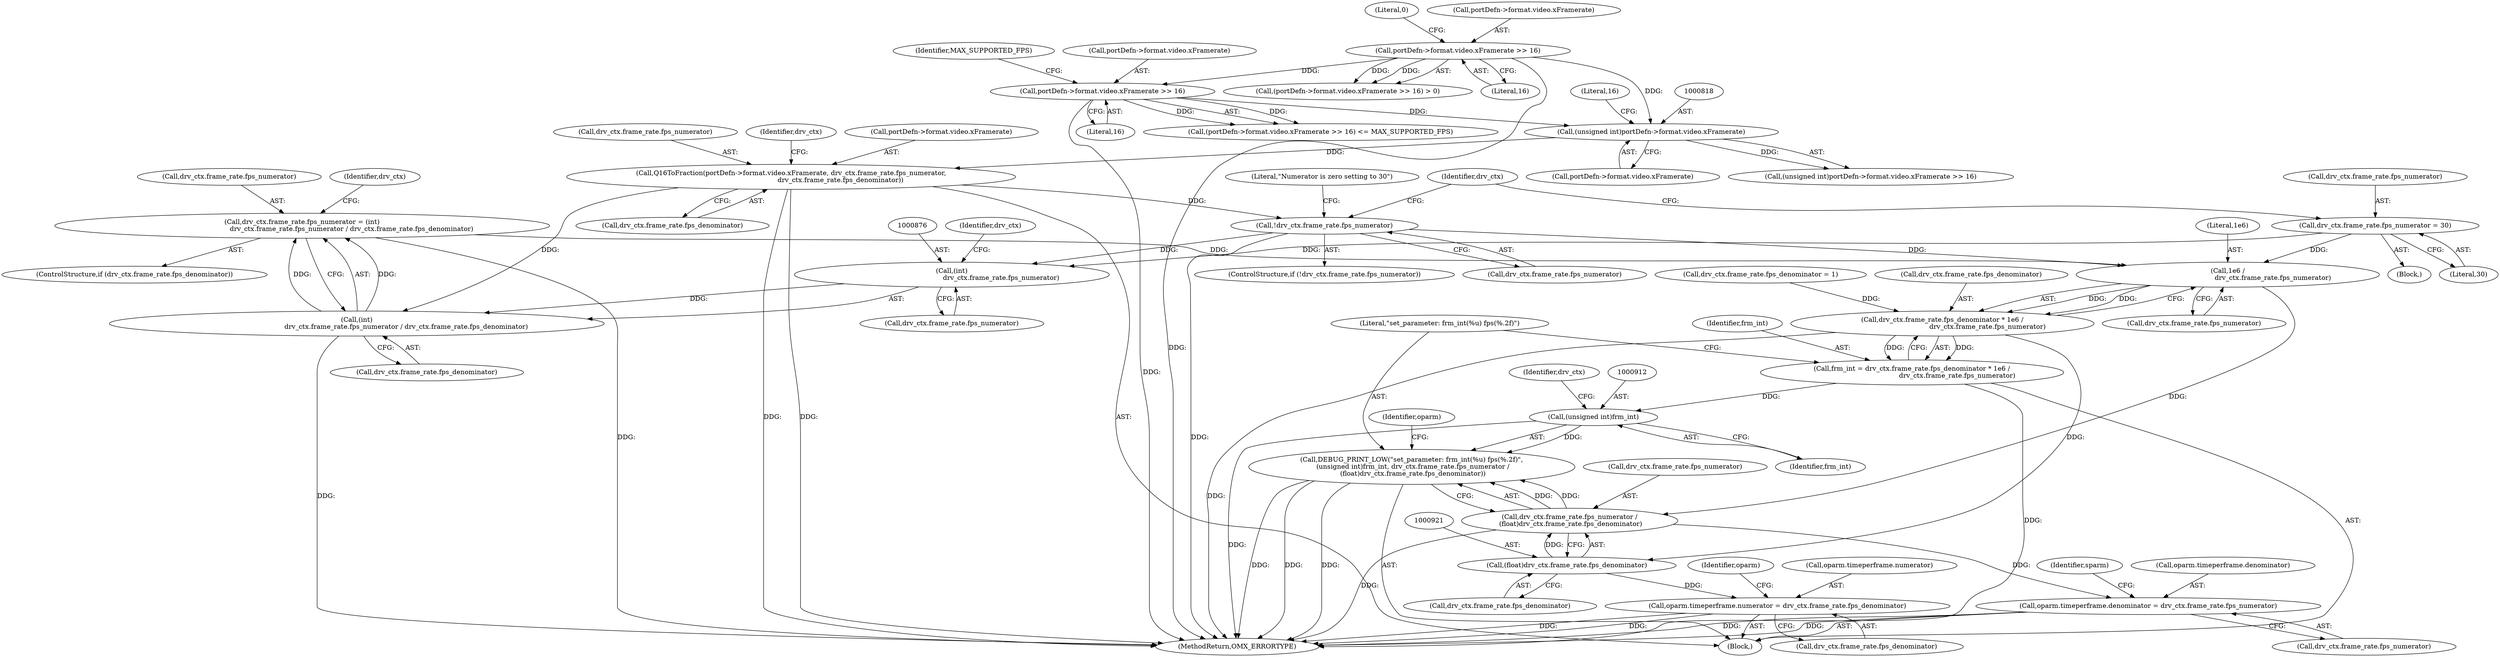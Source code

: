 digraph "0_Android_560ccdb509a7b86186fac0fce1b25bd9a3e6a6e8_2@integer" {
"1000868" [label="(Call,drv_ctx.frame_rate.fps_numerator = (int)\n                                               drv_ctx.frame_rate.fps_numerator / drv_ctx.frame_rate.fps_denominator)"];
"1000874" [label="(Call,(int)\n                                               drv_ctx.frame_rate.fps_numerator / drv_ctx.frame_rate.fps_denominator)"];
"1000875" [label="(Call,(int)\n                                               drv_ctx.frame_rate.fps_numerator)"];
"1000855" [label="(Call,drv_ctx.frame_rate.fps_numerator = 30)"];
"1000846" [label="(Call,!drv_ctx.frame_rate.fps_numerator)"];
"1000827" [label="(Call,Q16ToFraction(portDefn->format.video.xFramerate, drv_ctx.frame_rate.fps_numerator,\n                                               drv_ctx.frame_rate.fps_denominator))"];
"1000817" [label="(Call,(unsigned int)portDefn->format.video.xFramerate)"];
"1000792" [label="(Call,portDefn->format.video.xFramerate >> 16)"];
"1000803" [label="(Call,portDefn->format.video.xFramerate >> 16)"];
"1000902" [label="(Call,1e6 /\n                                           drv_ctx.frame_rate.fps_numerator)"];
"1000896" [label="(Call,drv_ctx.frame_rate.fps_denominator * 1e6 /\n                                           drv_ctx.frame_rate.fps_numerator)"];
"1000894" [label="(Call,frm_int = drv_ctx.frame_rate.fps_denominator * 1e6 /\n                                           drv_ctx.frame_rate.fps_numerator)"];
"1000911" [label="(Call,(unsigned int)frm_int)"];
"1000909" [label="(Call,DEBUG_PRINT_LOW(\"set_parameter: frm_int(%u) fps(%.2f)\",\n (unsigned int)frm_int, drv_ctx.frame_rate.fps_numerator /\n (float)drv_ctx.frame_rate.fps_denominator))"];
"1000920" [label="(Call,(float)drv_ctx.frame_rate.fps_denominator)"];
"1000914" [label="(Call,drv_ctx.frame_rate.fps_numerator /\n (float)drv_ctx.frame_rate.fps_denominator)"];
"1000939" [label="(Call,oparm.timeperframe.denominator = drv_ctx.frame_rate.fps_numerator)"];
"1000928" [label="(Call,oparm.timeperframe.numerator = drv_ctx.frame_rate.fps_denominator)"];
"1000953" [label="(Identifier,sparm)"];
"1000800" [label="(Literal,16)"];
"1000877" [label="(Call,drv_ctx.frame_rate.fps_numerator)"];
"1000819" [label="(Call,portDefn->format.video.xFramerate)"];
"1000812" [label="(Identifier,MAX_SUPPORTED_FPS)"];
"1000915" [label="(Call,drv_ctx.frame_rate.fps_numerator)"];
"1000801" [label="(Literal,0)"];
"1000862" [label="(ControlStructure,if (drv_ctx.frame_rate.fps_denominator))"];
"1000882" [label="(Call,drv_ctx.frame_rate.fps_denominator)"];
"1000890" [label="(Identifier,drv_ctx)"];
"1000942" [label="(Identifier,oparm)"];
"1000896" [label="(Call,drv_ctx.frame_rate.fps_denominator * 1e6 /\n                                           drv_ctx.frame_rate.fps_numerator)"];
"1000945" [label="(Call,drv_ctx.frame_rate.fps_numerator)"];
"1000895" [label="(Identifier,frm_int)"];
"1000861" [label="(Literal,30)"];
"1000884" [label="(Identifier,drv_ctx)"];
"1000928" [label="(Call,oparm.timeperframe.numerator = drv_ctx.frame_rate.fps_denominator)"];
"1000868" [label="(Call,drv_ctx.frame_rate.fps_numerator = (int)\n                                               drv_ctx.frame_rate.fps_numerator / drv_ctx.frame_rate.fps_denominator)"];
"1000811" [label="(Literal,16)"];
"1000791" [label="(Call,(portDefn->format.video.xFramerate >> 16) > 0)"];
"1000909" [label="(Call,DEBUG_PRINT_LOW(\"set_parameter: frm_int(%u) fps(%.2f)\",\n (unsigned int)frm_int, drv_ctx.frame_rate.fps_numerator /\n (float)drv_ctx.frame_rate.fps_denominator))"];
"1000865" [label="(Identifier,drv_ctx)"];
"1000845" [label="(ControlStructure,if (!drv_ctx.frame_rate.fps_numerator))"];
"1000840" [label="(Call,drv_ctx.frame_rate.fps_denominator)"];
"1000894" [label="(Call,frm_int = drv_ctx.frame_rate.fps_denominator * 1e6 /\n                                           drv_ctx.frame_rate.fps_numerator)"];
"1000920" [label="(Call,(float)drv_ctx.frame_rate.fps_denominator)"];
"1000914" [label="(Call,drv_ctx.frame_rate.fps_numerator /\n (float)drv_ctx.frame_rate.fps_denominator)"];
"1000849" [label="(Identifier,drv_ctx)"];
"1000813" [label="(Block,)"];
"1000875" [label="(Call,(int)\n                                               drv_ctx.frame_rate.fps_numerator)"];
"1000828" [label="(Call,portDefn->format.video.xFramerate)"];
"1000826" [label="(Literal,16)"];
"1000792" [label="(Call,portDefn->format.video.xFramerate >> 16)"];
"1000904" [label="(Call,drv_ctx.frame_rate.fps_numerator)"];
"1000887" [label="(Call,drv_ctx.frame_rate.fps_denominator = 1)"];
"1000827" [label="(Call,Q16ToFraction(portDefn->format.video.xFramerate, drv_ctx.frame_rate.fps_numerator,\n                                               drv_ctx.frame_rate.fps_denominator))"];
"1000897" [label="(Call,drv_ctx.frame_rate.fps_denominator)"];
"1000856" [label="(Call,drv_ctx.frame_rate.fps_numerator)"];
"1000911" [label="(Call,(unsigned int)frm_int)"];
"1000855" [label="(Call,drv_ctx.frame_rate.fps_numerator = 30)"];
"1000793" [label="(Call,portDefn->format.video.xFramerate)"];
"1000874" [label="(Call,(int)\n                                               drv_ctx.frame_rate.fps_numerator / drv_ctx.frame_rate.fps_denominator)"];
"1000835" [label="(Call,drv_ctx.frame_rate.fps_numerator)"];
"1003102" [label="(MethodReturn,OMX_ERRORTYPE)"];
"1000803" [label="(Call,portDefn->format.video.xFramerate >> 16)"];
"1000939" [label="(Call,oparm.timeperframe.denominator = drv_ctx.frame_rate.fps_numerator)"];
"1000816" [label="(Call,(unsigned int)portDefn->format.video.xFramerate >> 16)"];
"1000847" [label="(Call,drv_ctx.frame_rate.fps_numerator)"];
"1000852" [label="(Block,)"];
"1000940" [label="(Call,oparm.timeperframe.denominator)"];
"1000846" [label="(Call,!drv_ctx.frame_rate.fps_numerator)"];
"1000903" [label="(Literal,1e6)"];
"1000913" [label="(Identifier,frm_int)"];
"1000931" [label="(Identifier,oparm)"];
"1000902" [label="(Call,1e6 /\n                                           drv_ctx.frame_rate.fps_numerator)"];
"1000804" [label="(Call,portDefn->format.video.xFramerate)"];
"1000934" [label="(Call,drv_ctx.frame_rate.fps_denominator)"];
"1000817" [label="(Call,(unsigned int)portDefn->format.video.xFramerate)"];
"1000910" [label="(Literal,\"set_parameter: frm_int(%u) fps(%.2f)\")"];
"1000854" [label="(Literal,\"Numerator is zero setting to 30\")"];
"1000869" [label="(Call,drv_ctx.frame_rate.fps_numerator)"];
"1000917" [label="(Identifier,drv_ctx)"];
"1000922" [label="(Call,drv_ctx.frame_rate.fps_denominator)"];
"1000929" [label="(Call,oparm.timeperframe.numerator)"];
"1000802" [label="(Call,(portDefn->format.video.xFramerate >> 16) <= MAX_SUPPORTED_FPS)"];
"1000868" -> "1000862"  [label="AST: "];
"1000868" -> "1000874"  [label="CFG: "];
"1000869" -> "1000868"  [label="AST: "];
"1000874" -> "1000868"  [label="AST: "];
"1000890" -> "1000868"  [label="CFG: "];
"1000868" -> "1003102"  [label="DDG: "];
"1000874" -> "1000868"  [label="DDG: "];
"1000874" -> "1000868"  [label="DDG: "];
"1000868" -> "1000902"  [label="DDG: "];
"1000874" -> "1000882"  [label="CFG: "];
"1000875" -> "1000874"  [label="AST: "];
"1000882" -> "1000874"  [label="AST: "];
"1000874" -> "1003102"  [label="DDG: "];
"1000875" -> "1000874"  [label="DDG: "];
"1000827" -> "1000874"  [label="DDG: "];
"1000875" -> "1000877"  [label="CFG: "];
"1000876" -> "1000875"  [label="AST: "];
"1000877" -> "1000875"  [label="AST: "];
"1000884" -> "1000875"  [label="CFG: "];
"1000855" -> "1000875"  [label="DDG: "];
"1000846" -> "1000875"  [label="DDG: "];
"1000855" -> "1000852"  [label="AST: "];
"1000855" -> "1000861"  [label="CFG: "];
"1000856" -> "1000855"  [label="AST: "];
"1000861" -> "1000855"  [label="AST: "];
"1000865" -> "1000855"  [label="CFG: "];
"1000855" -> "1000902"  [label="DDG: "];
"1000846" -> "1000845"  [label="AST: "];
"1000846" -> "1000847"  [label="CFG: "];
"1000847" -> "1000846"  [label="AST: "];
"1000854" -> "1000846"  [label="CFG: "];
"1000865" -> "1000846"  [label="CFG: "];
"1000846" -> "1003102"  [label="DDG: "];
"1000827" -> "1000846"  [label="DDG: "];
"1000846" -> "1000902"  [label="DDG: "];
"1000827" -> "1000813"  [label="AST: "];
"1000827" -> "1000840"  [label="CFG: "];
"1000828" -> "1000827"  [label="AST: "];
"1000835" -> "1000827"  [label="AST: "];
"1000840" -> "1000827"  [label="AST: "];
"1000849" -> "1000827"  [label="CFG: "];
"1000827" -> "1003102"  [label="DDG: "];
"1000827" -> "1003102"  [label="DDG: "];
"1000817" -> "1000827"  [label="DDG: "];
"1000817" -> "1000816"  [label="AST: "];
"1000817" -> "1000819"  [label="CFG: "];
"1000818" -> "1000817"  [label="AST: "];
"1000819" -> "1000817"  [label="AST: "];
"1000826" -> "1000817"  [label="CFG: "];
"1000817" -> "1000816"  [label="DDG: "];
"1000792" -> "1000817"  [label="DDG: "];
"1000803" -> "1000817"  [label="DDG: "];
"1000792" -> "1000791"  [label="AST: "];
"1000792" -> "1000800"  [label="CFG: "];
"1000793" -> "1000792"  [label="AST: "];
"1000800" -> "1000792"  [label="AST: "];
"1000801" -> "1000792"  [label="CFG: "];
"1000792" -> "1003102"  [label="DDG: "];
"1000792" -> "1000791"  [label="DDG: "];
"1000792" -> "1000791"  [label="DDG: "];
"1000792" -> "1000803"  [label="DDG: "];
"1000803" -> "1000802"  [label="AST: "];
"1000803" -> "1000811"  [label="CFG: "];
"1000804" -> "1000803"  [label="AST: "];
"1000811" -> "1000803"  [label="AST: "];
"1000812" -> "1000803"  [label="CFG: "];
"1000803" -> "1003102"  [label="DDG: "];
"1000803" -> "1000802"  [label="DDG: "];
"1000803" -> "1000802"  [label="DDG: "];
"1000902" -> "1000896"  [label="AST: "];
"1000902" -> "1000904"  [label="CFG: "];
"1000903" -> "1000902"  [label="AST: "];
"1000904" -> "1000902"  [label="AST: "];
"1000896" -> "1000902"  [label="CFG: "];
"1000902" -> "1000896"  [label="DDG: "];
"1000902" -> "1000896"  [label="DDG: "];
"1000902" -> "1000914"  [label="DDG: "];
"1000896" -> "1000894"  [label="AST: "];
"1000897" -> "1000896"  [label="AST: "];
"1000894" -> "1000896"  [label="CFG: "];
"1000896" -> "1003102"  [label="DDG: "];
"1000896" -> "1000894"  [label="DDG: "];
"1000896" -> "1000894"  [label="DDG: "];
"1000887" -> "1000896"  [label="DDG: "];
"1000896" -> "1000920"  [label="DDG: "];
"1000894" -> "1000813"  [label="AST: "];
"1000895" -> "1000894"  [label="AST: "];
"1000910" -> "1000894"  [label="CFG: "];
"1000894" -> "1003102"  [label="DDG: "];
"1000894" -> "1000911"  [label="DDG: "];
"1000911" -> "1000909"  [label="AST: "];
"1000911" -> "1000913"  [label="CFG: "];
"1000912" -> "1000911"  [label="AST: "];
"1000913" -> "1000911"  [label="AST: "];
"1000917" -> "1000911"  [label="CFG: "];
"1000911" -> "1003102"  [label="DDG: "];
"1000911" -> "1000909"  [label="DDG: "];
"1000909" -> "1000813"  [label="AST: "];
"1000909" -> "1000914"  [label="CFG: "];
"1000910" -> "1000909"  [label="AST: "];
"1000914" -> "1000909"  [label="AST: "];
"1000931" -> "1000909"  [label="CFG: "];
"1000909" -> "1003102"  [label="DDG: "];
"1000909" -> "1003102"  [label="DDG: "];
"1000909" -> "1003102"  [label="DDG: "];
"1000914" -> "1000909"  [label="DDG: "];
"1000914" -> "1000909"  [label="DDG: "];
"1000920" -> "1000914"  [label="AST: "];
"1000920" -> "1000922"  [label="CFG: "];
"1000921" -> "1000920"  [label="AST: "];
"1000922" -> "1000920"  [label="AST: "];
"1000914" -> "1000920"  [label="CFG: "];
"1000920" -> "1000914"  [label="DDG: "];
"1000920" -> "1000928"  [label="DDG: "];
"1000915" -> "1000914"  [label="AST: "];
"1000914" -> "1003102"  [label="DDG: "];
"1000914" -> "1000939"  [label="DDG: "];
"1000939" -> "1000813"  [label="AST: "];
"1000939" -> "1000945"  [label="CFG: "];
"1000940" -> "1000939"  [label="AST: "];
"1000945" -> "1000939"  [label="AST: "];
"1000953" -> "1000939"  [label="CFG: "];
"1000939" -> "1003102"  [label="DDG: "];
"1000939" -> "1003102"  [label="DDG: "];
"1000928" -> "1000813"  [label="AST: "];
"1000928" -> "1000934"  [label="CFG: "];
"1000929" -> "1000928"  [label="AST: "];
"1000934" -> "1000928"  [label="AST: "];
"1000942" -> "1000928"  [label="CFG: "];
"1000928" -> "1003102"  [label="DDG: "];
"1000928" -> "1003102"  [label="DDG: "];
}
